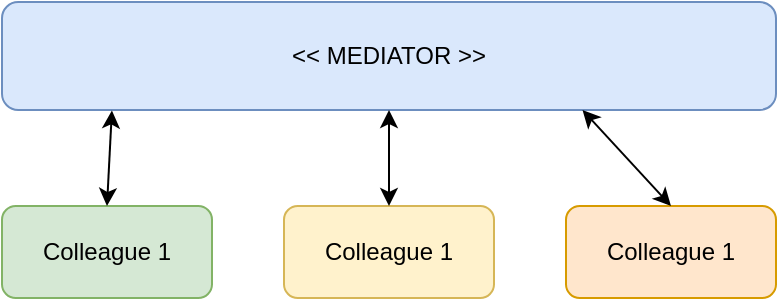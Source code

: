 <mxfile version="12.5.1"><diagram id="n2o6ILhwy6hSujkxlNAK" name="Page-1"><mxGraphModel dx="998" dy="547" grid="0" gridSize="10" guides="1" tooltips="1" connect="1" arrows="1" fold="1" page="1" pageScale="1" pageWidth="850" pageHeight="1100" math="0" shadow="0"><root><mxCell id="0"/><mxCell id="1" parent="0"/><mxCell id="BctKjFfzXUxo7a6mCY4J-2" value="&amp;lt;&amp;lt; MEDIATOR &amp;gt;&amp;gt;" style="rounded=1;whiteSpace=wrap;html=1;fillColor=#dae8fc;strokeColor=#6c8ebf;" vertex="1" parent="1"><mxGeometry x="167" y="97" width="387" height="54" as="geometry"/></mxCell><mxCell id="BctKjFfzXUxo7a6mCY4J-3" value="Colleague 1" style="rounded=1;whiteSpace=wrap;html=1;fillColor=#ffe6cc;strokeColor=#d79b00;" vertex="1" parent="1"><mxGeometry x="449" y="199" width="105" height="46" as="geometry"/></mxCell><mxCell id="BctKjFfzXUxo7a6mCY4J-6" value="Colleague 1" style="rounded=1;whiteSpace=wrap;html=1;fillColor=#d5e8d4;strokeColor=#82b366;" vertex="1" parent="1"><mxGeometry x="167" y="199" width="105" height="46" as="geometry"/></mxCell><mxCell id="BctKjFfzXUxo7a6mCY4J-7" value="Colleague 1" style="rounded=1;whiteSpace=wrap;html=1;fillColor=#fff2cc;strokeColor=#d6b656;" vertex="1" parent="1"><mxGeometry x="308" y="199" width="105" height="46" as="geometry"/></mxCell><mxCell id="BctKjFfzXUxo7a6mCY4J-8" value="" style="endArrow=classic;startArrow=classic;html=1;entryX=0.142;entryY=1.004;entryDx=0;entryDy=0;entryPerimeter=0;exitX=0.5;exitY=0;exitDx=0;exitDy=0;" edge="1" parent="1" source="BctKjFfzXUxo7a6mCY4J-6" target="BctKjFfzXUxo7a6mCY4J-2"><mxGeometry width="50" height="50" relative="1" as="geometry"><mxPoint x="167" y="316" as="sourcePoint"/><mxPoint x="217" y="266" as="targetPoint"/></mxGeometry></mxCell><mxCell id="BctKjFfzXUxo7a6mCY4J-9" value="" style="endArrow=classic;startArrow=classic;html=1;entryX=0.5;entryY=1;entryDx=0;entryDy=0;exitX=0.5;exitY=0;exitDx=0;exitDy=0;" edge="1" parent="1" source="BctKjFfzXUxo7a6mCY4J-7" target="BctKjFfzXUxo7a6mCY4J-2"><mxGeometry width="50" height="50" relative="1" as="geometry"><mxPoint x="167" y="316" as="sourcePoint"/><mxPoint x="217" y="266" as="targetPoint"/></mxGeometry></mxCell><mxCell id="BctKjFfzXUxo7a6mCY4J-10" value="" style="endArrow=classic;startArrow=classic;html=1;entryX=0.75;entryY=1;entryDx=0;entryDy=0;exitX=0.5;exitY=0;exitDx=0;exitDy=0;" edge="1" parent="1" source="BctKjFfzXUxo7a6mCY4J-3" target="BctKjFfzXUxo7a6mCY4J-2"><mxGeometry width="50" height="50" relative="1" as="geometry"><mxPoint x="167" y="316" as="sourcePoint"/><mxPoint x="217" y="266" as="targetPoint"/></mxGeometry></mxCell></root></mxGraphModel></diagram></mxfile>